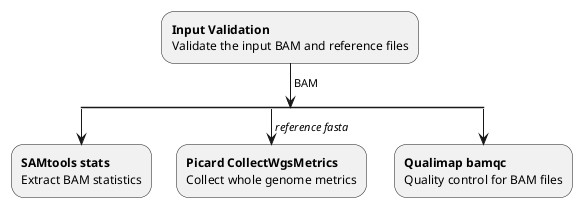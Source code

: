 @startuml
skinparam SwimlaneTitleFontStyle bold
:**Input Validation**\nValidate the input BAM and reference files;
-> BAM;
split
  :**SAMtools stats**\nExtract BAM statistics;
  kill
split again
  -> //reference fasta//;
  :**Picard CollectWgsMetrics**\nCollect whole genome metrics;
  kill
split again
  :**Qualimap bamqc**\nQuality control for BAM files;
  kill
end split
@enduml
